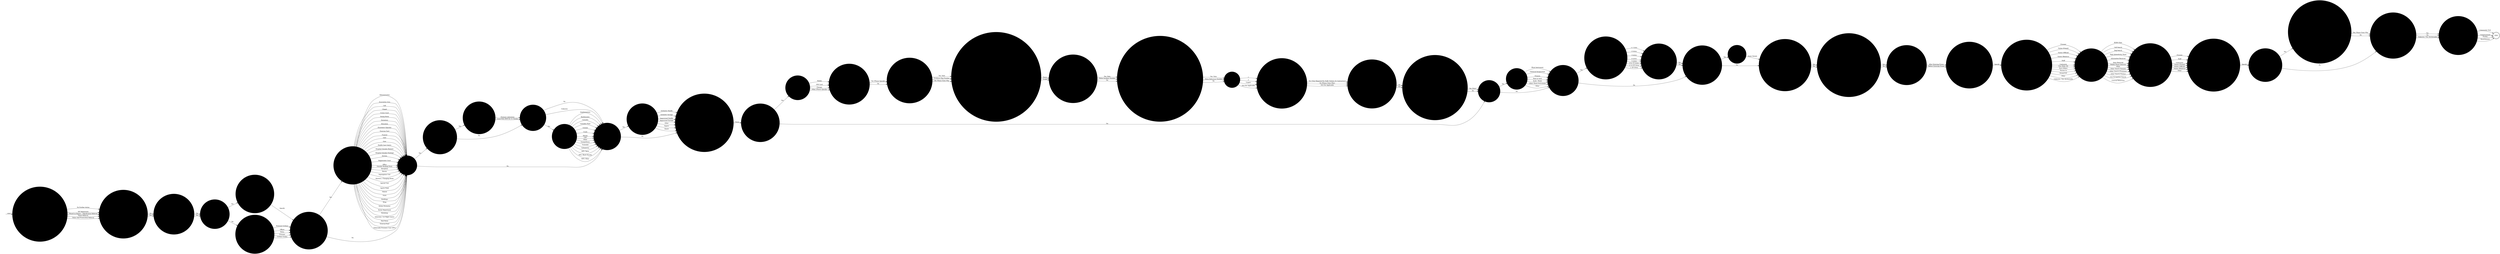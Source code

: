 digraph OLD_FINDS {  rankdir=LR;
  node [shape = circle];
  START_NODE [label="", shape=none];
  START_NODE -> 49257 [label = "start"];
  END_NODE [label="END", shape="doublecircle"];
  49257 [label = "What Was the Main Management Outcome Of This Incident", style="filled", color="#DDD"];
  49257 -> 49258 [label = "No Further Action", style="filled", color="#DDD"];
  49257 -> 49258 [label = "IEP Regression", style="filled", color="#DDD"];
  49257 -> 49258 [label = "Placed on Report ./ Adjudication Referral", style="filled", color="#DDD"];
  49257 -> 49258 [label = "Police Referral", style="filled", color="#DDD"];
  49257 -> 49258 [label = "Police And Prosecution Referral", style="filled", color="#DDD"];
  49258 [label = "Is Any Member Of Staff Facing Disciplinary Charges", style="filled", color="#DDD"];
  49258 -> 49259 [label = "No", style="filled", color="#DDD"];
  49258 -> 49259 [label = "Yes", style="filled", color="#DDD"];
  49259 [label = "Is This Incident Associated With An Assault", style="filled", color="#DDD"];
  49259 -> 49260 [label = "No", style="filled", color="#DDD"];
  49259 -> 49260 [label = "Yes", style="filled", color="#DDD"];
  49260 [label = "Was Hospitalisation Required?", style="filled", color="#DDD"];
  49260 -> 49261 [label = "Yes", style="filled", color="#DDD"];
  49260 -> 49266 [label = "No", style="filled", color="#DDD"];
  49261 [label = "Describe The Reason For Hospitalisation", style="filled", color="#DDD"];
  49261 -> 49263 [label = "Specify", style="filled", color="#DDD"];
  49263 [label = "Is The Location Of The Incident Known?", style="filled", color="#DDD"];
  49263 -> 49264 [label = "Yes", style="filled", color="#DDD"];
  49263 -> 49265 [label = "No", style="filled", color="#DDD"];
  49264 [label = "What Was The Location Of The Incident?", style="filled", color="#DDD"];
  49264 -> 49265 [label = "Administration", style="filled", color="#DDD"];
  49264 -> 49265 [label = "Association Area", style="filled", color="#DDD"];
  49264 -> 49265 [label = "Cell", style="filled", color="#DDD"];
  49264 -> 49265 [label = "Chapel", style="filled", color="#DDD"];
  49264 -> 49265 [label = "Crown Court", style="filled", color="#DDD"];
  49264 -> 49265 [label = "Dining Room", style="filled", color="#DDD"];
  49264 -> 49265 [label = "Dormitory", style="filled", color="#DDD"];
  49264 -> 49265 [label = "Education", style="filled", color="#DDD"];
  49264 -> 49265 [label = "Elsewhere (Specify)", style="filled", color="#DDD"];
  49264 -> 49265 [label = "Exercise Yard", style="filled", color="#DDD"];
  49264 -> 49265 [label = "Funeral", style="filled", color="#DDD"];
  49264 -> 49265 [label = "Gate", style="filled", color="#DDD"];
  49264 -> 49265 [label = "Gym", style="filled", color="#DDD"];
  49264 -> 49265 [label = "Health Care Centre", style="filled", color="#DDD"];
  49264 -> 49265 [label = "Hospital Outside (Patient)", style="filled", color="#DDD"];
  49264 -> 49265 [label = "Hospital Outside (Visiting)", style="filled", color="#DDD"];
  49264 -> 49265 [label = "Kitchen", style="filled", color="#DDD"];
  49264 -> 49265 [label = "Magistrates Court", style="filled", color="#DDD"];
  49264 -> 49265 [label = "Office", style="filled", color="#DDD"];
  49264 -> 49265 [label = "Outside Working Party", style="filled", color="#DDD"];
  49264 -> 49265 [label = "Reception", style="filled", color="#DDD"];
  49264 -> 49265 [label = "Recess", style="filled", color="#DDD"];
  49264 -> 49265 [label = "Segregation Unit", style="filled", color="#DDD"];
  49264 -> 49265 [label = "Showers / Changing Room", style="filled", color="#DDD"];
  49264 -> 49265 [label = "Special Unit", style="filled", color="#DDD"];
  49264 -> 49265 [label = "Sports Field", style="filled", color="#DDD"];
  49264 -> 49265 [label = "Vehicle", style="filled", color="#DDD"];
  49264 -> 49265 [label = "Visits", style="filled", color="#DDD"];
  49264 -> 49265 [label = "Weddings", style="filled", color="#DDD"];
  49264 -> 49265 [label = "Wing", style="filled", color="#DDD"];
  49264 -> 49265 [label = "Within Perimeter", style="filled", color="#DDD"];
  49264 -> 49265 [label = "Works Department", style="filled", color="#DDD"];
  49264 -> 49265 [label = "Workshop", style="filled", color="#DDD"];
  49264 -> 49265 [label = "Induction / 1st Night Centre", style="filled", color="#DDD"];
  49264 -> 49265 [label = "Mail Room", style="filled", color="#DDD"];
  49264 -> 49265 [label = "External Roof", style="filled", color="#DDD"];
  49264 -> 49265 [label = "Vulnerable Prisoners Unit (VPU)", style="filled", color="#DDD"];
  49265 [label = "Was A Drug Found?", style="filled", color="#DDD"];
  49265 -> 49267 [label = "Yes", style="filled", color="#DDD"];
  49265 -> 49271 [label = "No", style="filled", color="#DDD"];
  49266 [label = "Enter Description Of Person Hospitalised", style="filled", color="#DDD"];
  49266 -> 49263 [label = "External Civilians", style="filled", color="#DDD"];
  49266 -> 49263 [label = "Officer", style="filled", color="#DDD"];
  49266 -> 49263 [label = "Police", style="filled", color="#DDD"];
  49266 -> 49263 [label = "Prisoner", style="filled", color="#DDD"];
  49266 -> 49263 [label = "Civilian Grades", style="filled", color="#DDD"];
  49267 [label = "Was The Substance Found Analysed", style="filled", color="#DDD"];
  49267 -> 49268 [label = "Yes", style="filled", color="#DDD"];
  49267 -> 49269 [label = "No", style="filled", color="#DDD"];
  49268 [label = "How Was The Substance Analysed", style="filled", color="#DDD"];
  49268 -> 49269 [label = "Forensic Laboratory", style="filled", color="#DDD"];
  49268 -> 49269 [label = "Local With BDH Kit Or Similar", style="filled", color="#DDD"];
  49269 [label = "Was The Substance A Drug", style="filled", color="#DDD"];
  49269 -> 49270 [label = "Yes", style="filled", color="#DDD"];
  49269 -> 49271 [label = "No", style="filled", color="#DDD"];
  49269 -> 49271 [label = "Unknown", style="filled", color="#DDD"];
  49270 [label = "Describe The Drug Found", style="filled", color="#DDD"];
  49270 -> 49271 [label = "Amphetamines", style="filled", color="#DDD"];
  49270 -> 49271 [label = "Barbiturates", style="filled", color="#DDD"];
  49270 -> 49271 [label = "Cannabis", style="filled", color="#DDD"];
  49270 -> 49271 [label = "Cannabis Plant", style="filled", color="#DDD"];
  49270 -> 49271 [label = "Cocaine", style="filled", color="#DDD"];
  49270 -> 49271 [label = "Crack", style="filled", color="#DDD"];
  49270 -> 49271 [label = "Heroin", style="filled", color="#DDD"];
  49270 -> 49271 [label = "LSD", style="filled", color="#DDD"];
  49270 -> 49271 [label = "Other", style="filled", color="#DDD"];
  49270 -> 49271 [label = "Tranquilisers", style="filled", color="#DDD"];
  49270 -> 49271 [label = "Tramadol", style="filled", color="#DDD"];
  49270 -> 49271 [label = "Gabapentin", style="filled", color="#DDD"];
  49270 -> 49271 [label = "NPS: Spice", style="filled", color="#DDD"];
  49270 -> 49271 [label = "NPS: Black Mamba", style="filled", color="#DDD"];
  49270 -> 49271 [label = "NPS: Other", style="filled", color="#DDD"];
  49271 [label = "Was Drug Equipment Found", style="filled", color="#DDD"];
  49271 -> 49272 [label = "Yes", style="filled", color="#DDD"];
  49271 -> 49273 [label = "No", style="filled", color="#DDD"];
  49272 [label = "Describe Drug Equipment Found", style="filled", color="#DDD"];
  49272 -> 49273 [label = "Authentic Needle", style="filled", color="#DDD"];
  49272 -> 49273 [label = "Authentic Syringe", style="filled", color="#DDD"];
  49272 -> 49273 [label = "Improvised Needle", style="filled", color="#DDD"];
  49272 -> 49273 [label = "Improvised Syringe", style="filled", color="#DDD"];
  49272 -> 49273 [label = "Other", style="filled", color="#DDD"];
  49272 -> 49273 [label = "Pipe(s)", style="filled", color="#DDD"];
  49272 -> 49273 [label = "Roach", style="filled", color="#DDD"];
  49273 [label = "To Which Police Station Are Seized Drugs Sent For Destruction", style="filled", color="#DDD"];
  49273 -> 49274 [label = "Name", style="filled", color="#DDD"];
  49274 [label = "Was A Mobile Phone Related Item Found", style="filled", color="#DDD"];
  49274 -> 49275 [label = "Yes", style="filled", color="#DDD"];
  49274 -> 49287 [label = "No", style="filled", color="#DDD"];
  49275 [label = "Describe The Item Found", style="filled", color="#DDD"];
  49275 -> 49276 [label = "Mobile", style="filled", color="#DDD"];
  49275 -> 49276 [label = "SIM Card", style="filled", color="#DDD"];
  49275 -> 49276 [label = "Charger", style="filled", color="#DDD"];
  49275 -> 49276 [label = "Other (Please Specify)", style="filled", color="#DDD"];
  49276 [label = "Is Make of Phone/SIMS/Equipment Known?", style="filled", color="#DDD"];
  49276 -> 49279 [label = "Yes (Please Specify)", style="filled", color="#DDD"];
  49276 -> 49279 [label = "No", style="filled", color="#DDD"];
  49279 [label = "Has Phone/SIM/Equipment Been Sent to NDTSG", style="filled", color="#DDD"];
  49279 -> 49280 [label = "Yes: Date", style="filled", color="#DDD"];
  49279 -> 49280 [label = "Evidence Bag Number", style="filled", color="#DDD"];
  49279 -> 49280 [label = "No: Please State Why", style="filled", color="#DDD"];
  49280 [label = "Name And Grade Of Member Of Staff Who Has Authorised For The Mobile/SIM To Be Interrogated", style="filled", color="#DDD"];
  49280 -> 49281 [label = "Name", style="filled", color="#DDD"];
  49280 -> 49281 [label = "Grade", style="filled", color="#DDD"];
  49281 [label = "Has Phone/SIM/Equipment been retained by Police?", style="filled", color="#DDD"];
  49281 -> 49282 [label = "Yes: Date", style="filled", color="#DDD"];
  49281 -> 49282 [label = "Police Incident Number", style="filled", color="#DDD"];
  49281 -> 49282 [label = "No", style="filled", color="#DDD"];
  49282 [label = "Has Incident Been Referred To Police For Consideration Under OMA or Crime & Security Act?", style="filled", color="#DDD"];
  49282 -> 49283 [label = "Yes: Date", style="filled", color="#DDD"];
  49282 -> 49283 [label = "Police Reference Number", style="filled", color="#DDD"];
  49282 -> 49283 [label = "No", style="filled", color="#DDD"];
  49283 [label = "NDTSG Priority", style="filled", color="#DDD"];
  49283 -> 49284 [label = "1", style="filled", color="#DDD"];
  49283 -> 49284 [label = "2", style="filled", color="#DDD"];
  49283 -> 49284 [label = "Urgent", style="filled", color="#DDD"];
  49283 -> 49284 [label = "N/A Not Applicable", style="filled", color="#DDD"];
  49284 [label = "Has Written Consent Been Given To Interrogate Item?", style="filled", color="#DDD"];
  49284 -> 49285 [label = "Yes (Only Required For Staff, Visitors Or Contractors)", style="filled", color="#DDD"];
  49284 -> 49285 [label = "No (Please State Why)", style="filled", color="#DDD"];
  49284 -> 49285 [label = "N/A Not Applicable", style="filled", color="#DDD"];
  49285 [label = "Is The Incident Subject To An Internal Investigation?", style="filled", color="#DDD"];
  49285 -> 49286 [label = "No", style="filled", color="#DDD"];
  49285 -> 49286 [label = "Yes", style="filled", color="#DDD"];
  49286 [label = "Have Items Been Returned? Please Specify Who To In Comments Field", style="filled", color="#DDD"];
  49286 -> 49287 [label = "Yes (Date)", style="filled", color="#DDD"];
  49286 -> 49287 [label = "No", style="filled", color="#DDD"];
  49287 [label = "Was A Weapon Found?", style="filled", color="#DDD"];
  49287 -> 49288 [label = "Yes", style="filled", color="#DDD"];
  49287 -> 49289 [label = "No", style="filled", color="#DDD"];
  49288 [label = "Describe The Weapon", style="filled", color="#DDD"];
  49288 -> 49289 [label = "Blunt Instrument", style="filled", color="#DDD"];
  49288 -> 49289 [label = "Chemical Incapacitant", style="filled", color="#DDD"];
  49288 -> 49289 [label = "Firearm", style="filled", color="#DDD"];
  49288 -> 49289 [label = "Item In Sock", style="filled", color="#DDD"];
  49288 -> 49289 [label = "Knife / Blade", style="filled", color="#DDD"];
  49288 -> 49289 [label = "Other Sharp Instrument", style="filled", color="#DDD"];
  49288 -> 49289 [label = "Other", style="filled", color="#DDD"];
  49289 [label = "Was Any Alcohol / Hooch Found?", style="filled", color="#DDD"];
  49289 -> 49290 [label = "Yes", style="filled", color="#DDD"];
  49289 -> 49292 [label = "No", style="filled", color="#DDD"];
  49290 [label = "What Quantity of Alcohol / Hooch Was Found?", style="filled", color="#DDD"];
  49290 -> 49291 [label = "< 1 Litre", style="filled", color="#DDD"];
  49290 -> 49291 [label = "2 Litres", style="filled", color="#DDD"];
  49290 -> 49291 [label = "3 Litres", style="filled", color="#DDD"];
  49290 -> 49291 [label = "4 Litres", style="filled", color="#DDD"];
  49290 -> 49291 [label = "5 Litres", style="filled", color="#DDD"];
  49290 -> 49291 [label = "6 to 10 Litres", style="filled", color="#DDD"];
  49290 -> 49291 [label = "11 to 20 Litres", style="filled", color="#DDD"];
  49290 -> 49291 [label = "> 20 Litres", style="filled", color="#DDD"];
  49291 [label = "Was Any Distilling Equipment Found?", style="filled", color="#DDD"];
  49291 -> 49292 [label = "Yes", style="filled", color="#DDD"];
  49291 -> 49292 [label = "No", style="filled", color="#DDD"];
  49292 [label = "Were Any Other Reportable Items Found?", style="filled", color="#DDD"];
  49292 -> 49293 [label = "Yes", style="filled", color="#DDD"];
  49292 -> 49294 [label = "No", style="filled", color="#DDD"];
  49293 [label = "Describe The Item", style="filled", color="#DDD"];
  49293 -> 49294 [label = "Enter Details", style="filled", color="#DDD"];
  49294 [label = "Is The Method Of Entry Into The Establishment Known?", style="filled", color="#DDD"];
  49294 -> 49295 [label = "Yes", style="filled", color="#DDD"];
  49294 -> 49295 [label = "No", style="filled", color="#DDD"];
  49295 [label = "Was A Visitor Suspected Of Involvement And Arrested By The Police?", style="filled", color="#DDD"];
  49295 -> 49296 [label = "Yes", style="filled", color="#DDD"];
  49295 -> 49296 [label = "No", style="filled", color="#DDD"];
  49296 [label = "Describe Circumstances Of Visitors Arrest", style="filled", color="#DDD"];
  49296 -> 49297 [label = "After Entering Prison", style="filled", color="#DDD"];
  49296 -> 49297 [label = "Before Entering Prison", style="filled", color="#DDD"];
  49297 [label = "To Which Police Station Was The Visitor Taken to?", style="filled", color="#DDD"];
  49297 -> 49300 [label = "Specify", style="filled", color="#DDD"];
  49300 [label = "Describe The Method Of Entry Into The Establishment", style="filled", color="#DDD"];
  49300 -> 49301 [label = "Prisoner", style="filled", color="#DDD"];
  49300 -> 49301 [label = "Visitor (Friend)", style="filled", color="#DDD"];
  49300 -> 49301 [label = "Visitor (Official)", style="filled", color="#DDD"];
  49300 -> 49301 [label = "Visitor (Relative)", style="filled", color="#DDD"];
  49300 -> 49301 [label = "Staff", style="filled", color="#DDD"];
  49300 -> 49301 [label = "Contractor", style="filled", color="#DDD"];
  49300 -> 49301 [label = "Post (Rule 39)", style="filled", color="#DDD"];
  49300 -> 49301 [label = "Post (Other)", style="filled", color="#DDD"];
  49300 -> 49301 [label = "Thrown In", style="filled", color="#DDD"];
  49300 -> 49301 [label = "Drone/UAV", style="filled", color="#DDD"];
  49300 -> 49301 [label = "Other", style="filled", color="#DDD"];
  49300 -> 49301 [label = "Unknown / Not Attributable", style="filled", color="#DDD"];
  49301 [label = "Describe How The Item Was Found", style="filled", color="#DDD"];
  49301 -> 49302 [label = "BOSS Chair", style="filled", color="#DDD"];
  49301 -> 49302 [label = "Cell Search", style="filled", color="#DDD"];
  49301 -> 49302 [label = "Dog Search", style="filled", color="#DDD"];
  49301 -> 49302 [label = "High Intensitivity Wand", style="filled", color="#DDD"];
  49301 -> 49302 [label = "Information Received", style="filled", color="#DDD"];
  49301 -> 49302 [label = "Item Observed", style="filled", color="#DDD"];
  49301 -> 49302 [label = "Mobile Phone Detector", style="filled", color="#DDD"];
  49301 -> 49302 [label = "Other", style="filled", color="#DDD"];
  49301 -> 49302 [label = "Other Search (Inmate)", style="filled", color="#DDD"];
  49301 -> 49302 [label = "Other Search (Premises)", style="filled", color="#DDD"];
  49301 -> 49302 [label = "Other Search (Visitor)", style="filled", color="#DDD"];
  49301 -> 49302 [label = "Pre-Occupation Search", style="filled", color="#DDD"];
  49301 -> 49302 [label = "Unusual Behaviour", style="filled", color="#DDD"];
  49302 [label = "If Found In Possession, Whose Was It Found In", style="filled", color="#DDD"];
  49302 -> 49303 [label = "Prisoner", style="filled", color="#DDD"];
  49302 -> 49303 [label = "Staff", style="filled", color="#DDD"];
  49302 -> 49303 [label = "Contractor", style="filled", color="#DDD"];
  49302 -> 49303 [label = "Visitor (Friend)", style="filled", color="#DDD"];
  49302 -> 49303 [label = "Visitor (Official)", style="filled", color="#DDD"];
  49302 -> 49303 [label = "Visitor (Relative)", style="filled", color="#DDD"];
  49302 -> 49303 [label = "Other", style="filled", color="#DDD"];
  49303 [label = "If An Item Was Found On A Person, Where Was It Found?", style="filled", color="#DDD"];
  49303 -> 49304 [label = "Specify", style="filled", color="#DDD"];
  49304 [label = "Is The Item Heavily Contaminated?", style="filled", color="#DDD"];
  49304 -> 49305 [label = "Yes", style="filled", color="#DDD"];
  49304 -> 49306 [label = "No", style="filled", color="#DDD"];
  49305 [label = "If The Item is Heavily Contaminated, is Interrogation Still Required?", style="filled", color="#DDD"];
  49305 -> 49306 [label = "Yes; Please State Why", style="filled", color="#DDD"];
  49305 -> 49306 [label = "No", style="filled", color="#DDD"];
  49306 [label = "Were The Items Obtained on Temporary Release?", style="filled", color="#DDD"];
  49306 -> 49307 [label = "Yes", style="filled", color="#DDD"];
  49306 -> 49307 [label = "No", style="filled", color="#DDD"];
  49306 -> 49307 [label = "Unknown / Not Attributable", style="filled", color="#DDD"];
  49307 [label = "Describe The Type Of Temporary Release", style="filled", color="#DDD"];
  49307 -> END_NODE [label = "Community Visit", style="filled", color="#DDD"];
  49307 -> END_NODE [label = "Compassionate", style="filled", color="#DDD"];
  49307 -> END_NODE [label = "Facility", style="filled", color="#DDD"];
  49307 -> END_NODE [label = "Resettlement", style="filled", color="#DDD"];
}
